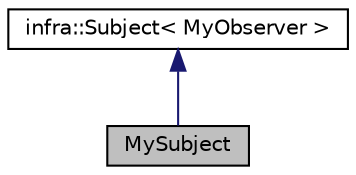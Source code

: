 digraph "MySubject"
{
 // INTERACTIVE_SVG=YES
  edge [fontname="Helvetica",fontsize="10",labelfontname="Helvetica",labelfontsize="10"];
  node [fontname="Helvetica",fontsize="10",shape=record];
  Node0 [label="MySubject",height=0.2,width=0.4,color="black", fillcolor="grey75", style="filled", fontcolor="black"];
  Node1 -> Node0 [dir="back",color="midnightblue",fontsize="10",style="solid",fontname="Helvetica"];
  Node1 [label="infra::Subject\< MyObserver \>",height=0.2,width=0.4,color="black", fillcolor="white", style="filled",URL="$d1/db2/classinfra_1_1_subject.html"];
}
